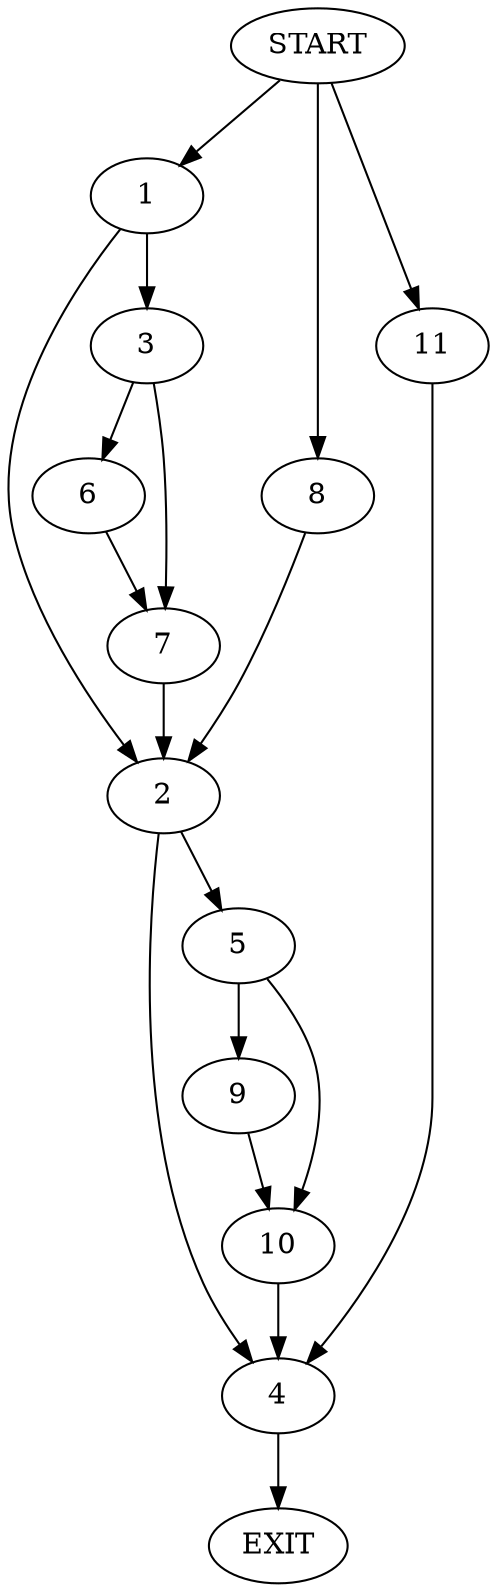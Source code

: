 digraph {
0 [label="START"]
12 [label="EXIT"]
0 -> 1
1 -> 2
1 -> 3
2 -> 4
2 -> 5
3 -> 6
3 -> 7
6 -> 7
7 -> 2
0 -> 8
8 -> 2
4 -> 12
5 -> 9
5 -> 10
9 -> 10
10 -> 4
0 -> 11
11 -> 4
}
